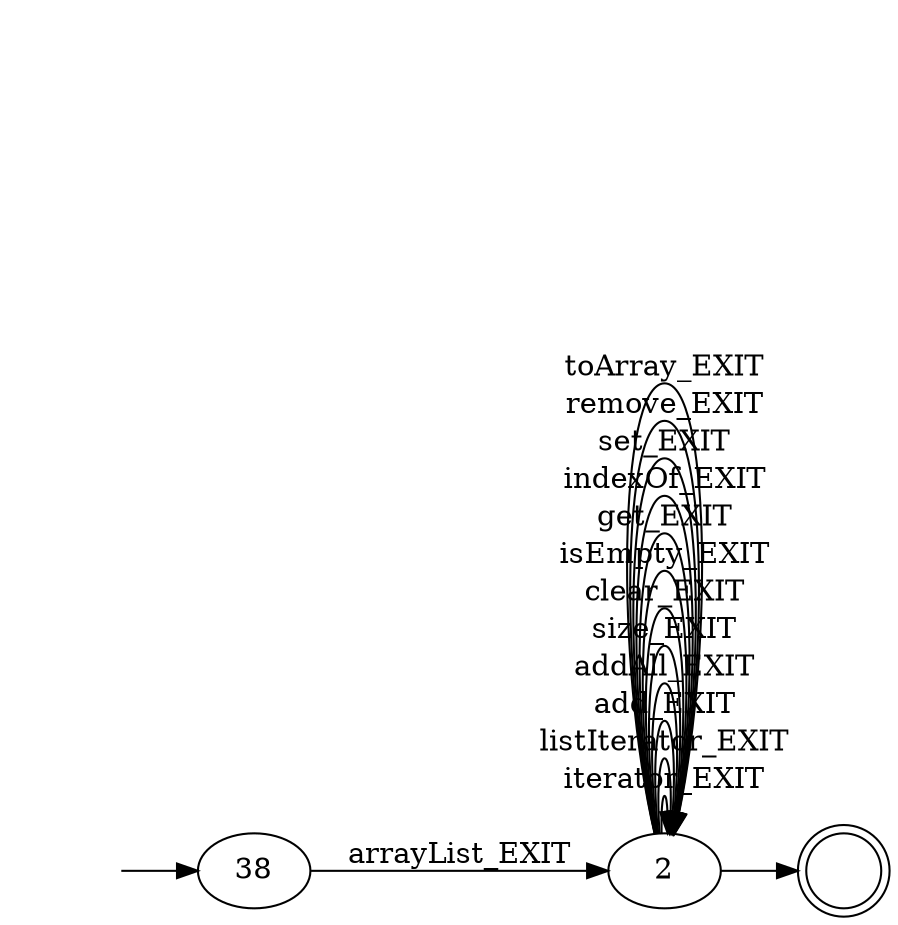 digraph Automaton {
	rankdir = LR;
	2 -> 2 [label="iterator_EXIT"]
	2 -> 2 [label="listIterator_EXIT"]
	2 -> 2 [label="add_EXIT"]
	2 -> 2 [label="addAll_EXIT"]
	2 -> 2 [label="size_EXIT"]
	2 -> 2 [label="clear_EXIT"]
	2 -> 2 [label="isEmpty_EXIT"]
	2 -> 2 [label="get_EXIT"]
	2 -> 2 [label="indexOf_EXIT"]
	2 -> 2 [label="set_EXIT"]
	2 -> 2 [label="remove_EXIT"]
	2 -> 2 [label="toArray_EXIT"]
	initial -> 38 [label=""]
	38 -> 2 [label="arrayList_EXIT"]
	2 -> dummy_final [label=""]
	initial [shape=plaintext,label=""];
	dummy_final [shape=doublecircle,label=""];
}
